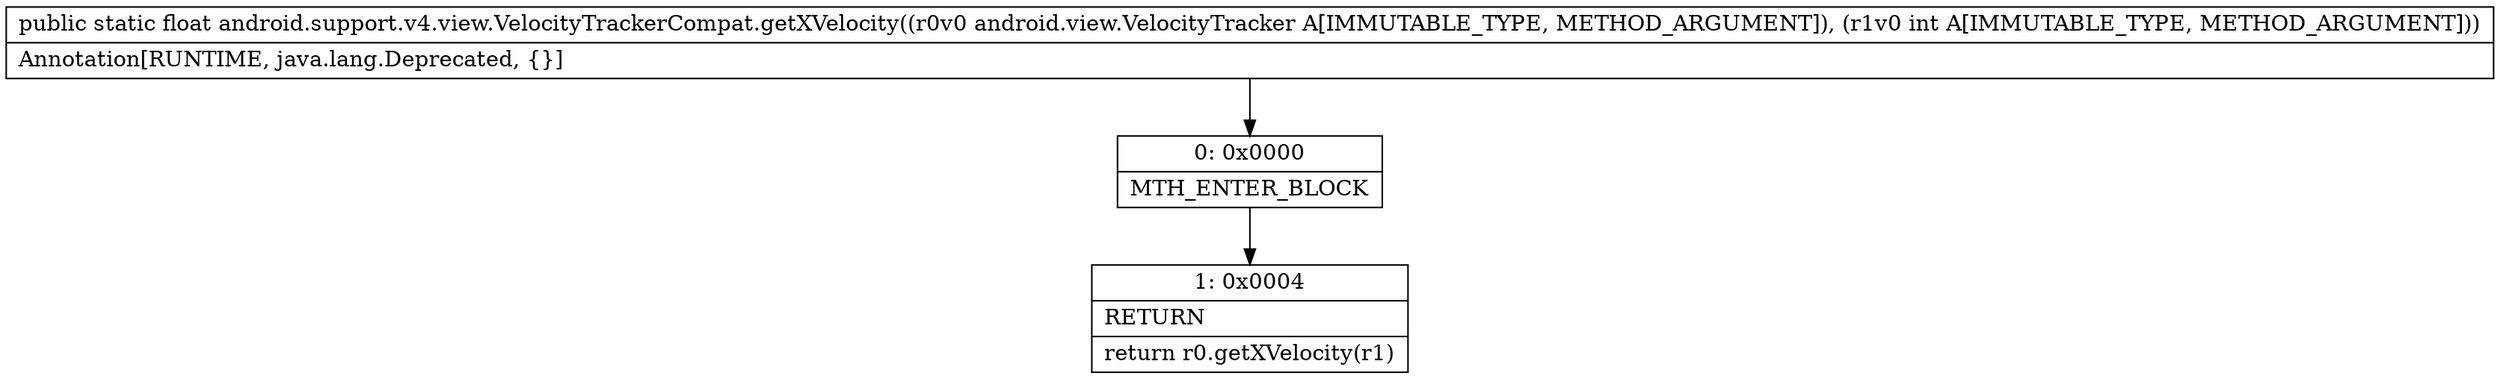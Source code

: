 digraph "CFG forandroid.support.v4.view.VelocityTrackerCompat.getXVelocity(Landroid\/view\/VelocityTracker;I)F" {
Node_0 [shape=record,label="{0\:\ 0x0000|MTH_ENTER_BLOCK\l}"];
Node_1 [shape=record,label="{1\:\ 0x0004|RETURN\l|return r0.getXVelocity(r1)\l}"];
MethodNode[shape=record,label="{public static float android.support.v4.view.VelocityTrackerCompat.getXVelocity((r0v0 android.view.VelocityTracker A[IMMUTABLE_TYPE, METHOD_ARGUMENT]), (r1v0 int A[IMMUTABLE_TYPE, METHOD_ARGUMENT]))  | Annotation[RUNTIME, java.lang.Deprecated, \{\}]\l}"];
MethodNode -> Node_0;
Node_0 -> Node_1;
}

